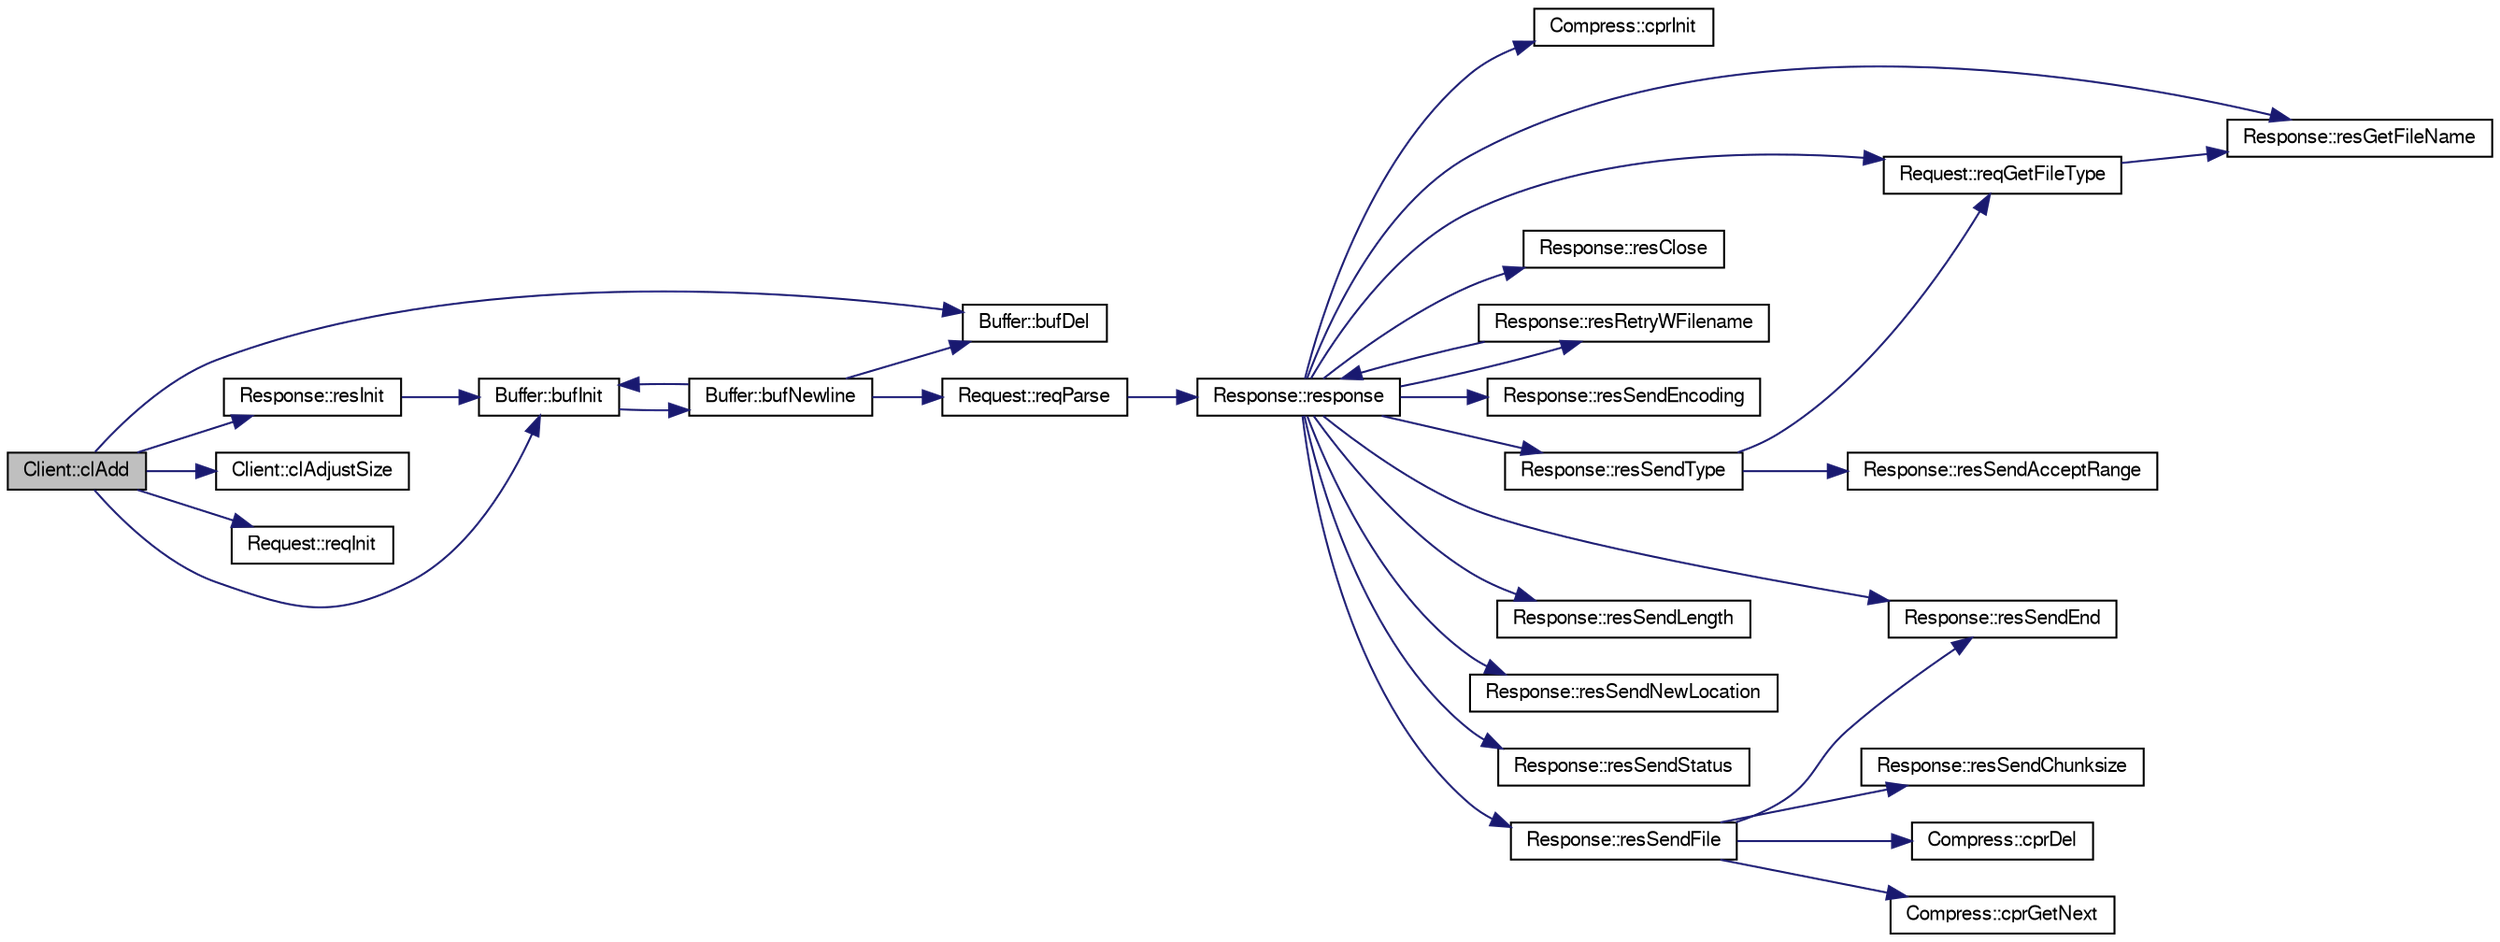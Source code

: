 digraph G
{
  bgcolor="transparent";
  edge [fontname="FreeSans",fontsize="10",labelfontname="FreeSans",labelfontsize="10"];
  node [fontname="FreeSans",fontsize="10",shape=record];
  rankdir=LR;
  Node1 [label="Client::clAdd",height=0.2,width=0.4,color="black", fillcolor="grey75", style="filled" fontcolor="black"];
  Node1 -> Node2 [color="midnightblue",fontsize="10",style="solid",fontname="FreeSans"];
  Node2 [label="Buffer::bufDel",height=0.2,width=0.4,color="black",URL="$structBuffer.html#aafeb7abc9a5efb42f635bfd1ce511174"];
  Node1 -> Node3 [color="midnightblue",fontsize="10",style="solid",fontname="FreeSans"];
  Node3 [label="Buffer::bufInit",height=0.2,width=0.4,color="black",URL="$structBuffer.html#ab8501a3e19d440f8b8745a03a859b4c8"];
  Node3 -> Node4 [color="midnightblue",fontsize="10",style="solid",fontname="FreeSans"];
  Node4 [label="Buffer::bufNewline",height=0.2,width=0.4,color="black",URL="$structBuffer.html#a2aaf7842d21cddac1af65114ba3595c1"];
  Node4 -> Node2 [color="midnightblue",fontsize="10",style="solid",fontname="FreeSans"];
  Node4 -> Node3 [color="midnightblue",fontsize="10",style="solid",fontname="FreeSans"];
  Node4 -> Node5 [color="midnightblue",fontsize="10",style="solid",fontname="FreeSans"];
  Node5 [label="Request::reqParse",height=0.2,width=0.4,color="black",URL="$structRequest.html#a50558c20615998131eb5d8f5e99cbc88"];
  Node5 -> Node6 [color="midnightblue",fontsize="10",style="solid",fontname="FreeSans"];
  Node6 [label="Response::response",height=0.2,width=0.4,color="black",URL="$structResponse.html#ad33a090b0ff1286e944de6f088307262"];
  Node6 -> Node7 [color="midnightblue",fontsize="10",style="solid",fontname="FreeSans"];
  Node7 [label="Compress::cprInit",height=0.2,width=0.4,color="black",URL="$structCompress.html#a1294de2308852c5e3daedd8ce366ba9e"];
  Node6 -> Node8 [color="midnightblue",fontsize="10",style="solid",fontname="FreeSans"];
  Node8 [label="Request::reqGetFileType",height=0.2,width=0.4,color="black",URL="$structRequest.html#a9341f192029839333a81d7e79fa25a59"];
  Node8 -> Node9 [color="midnightblue",fontsize="10",style="solid",fontname="FreeSans"];
  Node9 [label="Response::resGetFileName",height=0.2,width=0.4,color="black",URL="$structResponse.html#a1a1ac1e98a7c5ca681aec02b19188e54"];
  Node6 -> Node10 [color="midnightblue",fontsize="10",style="solid",fontname="FreeSans"];
  Node10 [label="Response::resClose",height=0.2,width=0.4,color="black",URL="$structResponse.html#a06e36aa31e40640496c46c61b22c0991"];
  Node6 -> Node9 [color="midnightblue",fontsize="10",style="solid",fontname="FreeSans"];
  Node6 -> Node11 [color="midnightblue",fontsize="10",style="solid",fontname="FreeSans"];
  Node11 [label="Response::resRetryWFilename",height=0.2,width=0.4,color="black",URL="$structResponse.html#a4d8b5527e494612759feafc54d92e06b"];
  Node11 -> Node6 [color="midnightblue",fontsize="10",style="solid",fontname="FreeSans"];
  Node6 -> Node12 [color="midnightblue",fontsize="10",style="solid",fontname="FreeSans"];
  Node12 [label="Response::resSendEncoding",height=0.2,width=0.4,color="black",URL="$structResponse.html#a0560c495f22a21f0e49a05f6708ee0e6"];
  Node6 -> Node13 [color="midnightblue",fontsize="10",style="solid",fontname="FreeSans"];
  Node13 [label="Response::resSendEnd",height=0.2,width=0.4,color="black",URL="$structResponse.html#a500ab397cd502a5d8d8faf04417f14b1"];
  Node6 -> Node14 [color="midnightblue",fontsize="10",style="solid",fontname="FreeSans"];
  Node14 [label="Response::resSendFile",height=0.2,width=0.4,color="black",URL="$structResponse.html#a601d9e30997837c94bc7b973fbdc4ce1"];
  Node14 -> Node15 [color="midnightblue",fontsize="10",style="solid",fontname="FreeSans"];
  Node15 [label="Compress::cprDel",height=0.2,width=0.4,color="black",URL="$structCompress.html#a3b0ab7e2bda0a2f723ef48db1546f77c"];
  Node14 -> Node16 [color="midnightblue",fontsize="10",style="solid",fontname="FreeSans"];
  Node16 [label="Compress::cprGetNext",height=0.2,width=0.4,color="black",URL="$structCompress.html#ae670638d5d19cc316b0032fbc386cdce"];
  Node14 -> Node17 [color="midnightblue",fontsize="10",style="solid",fontname="FreeSans"];
  Node17 [label="Response::resSendChunksize",height=0.2,width=0.4,color="black",URL="$structResponse.html#abbb06daf0eeaefa7459b759bf3173ab2"];
  Node14 -> Node13 [color="midnightblue",fontsize="10",style="solid",fontname="FreeSans"];
  Node6 -> Node18 [color="midnightblue",fontsize="10",style="solid",fontname="FreeSans"];
  Node18 [label="Response::resSendLength",height=0.2,width=0.4,color="black",URL="$structResponse.html#abf2b612dd7349fd93e87b8e6e7270693"];
  Node6 -> Node19 [color="midnightblue",fontsize="10",style="solid",fontname="FreeSans"];
  Node19 [label="Response::resSendNewLocation",height=0.2,width=0.4,color="black",URL="$structResponse.html#a13d31b4cb20d47329016e1110d50487a"];
  Node6 -> Node20 [color="midnightblue",fontsize="10",style="solid",fontname="FreeSans"];
  Node20 [label="Response::resSendStatus",height=0.2,width=0.4,color="black",URL="$structResponse.html#a011d39624d7d11c3d273888da8d3660e"];
  Node6 -> Node21 [color="midnightblue",fontsize="10",style="solid",fontname="FreeSans"];
  Node21 [label="Response::resSendType",height=0.2,width=0.4,color="black",URL="$structResponse.html#a4969c079a47cf29ec09a15bfa04f03da"];
  Node21 -> Node8 [color="midnightblue",fontsize="10",style="solid",fontname="FreeSans"];
  Node21 -> Node22 [color="midnightblue",fontsize="10",style="solid",fontname="FreeSans"];
  Node22 [label="Response::resSendAcceptRange",height=0.2,width=0.4,color="black",URL="$structResponse.html#a124e3d8b86987aa8e59e586f4973343f"];
  Node1 -> Node23 [color="midnightblue",fontsize="10",style="solid",fontname="FreeSans"];
  Node23 [label="Client::clAdjustSize",height=0.2,width=0.4,color="black",URL="$structClient.html#a57ea25e09986e553293fc26cbf8cc983"];
  Node1 -> Node24 [color="midnightblue",fontsize="10",style="solid",fontname="FreeSans"];
  Node24 [label="Request::reqInit",height=0.2,width=0.4,color="black",URL="$structRequest.html#a7d1cb530ae7551dfd092d0531158ab56"];
  Node1 -> Node25 [color="midnightblue",fontsize="10",style="solid",fontname="FreeSans"];
  Node25 [label="Response::resInit",height=0.2,width=0.4,color="black",URL="$structResponse.html#a3a18cbf5e5ca68c49b91d946ce394c6b"];
  Node25 -> Node3 [color="midnightblue",fontsize="10",style="solid",fontname="FreeSans"];
}
